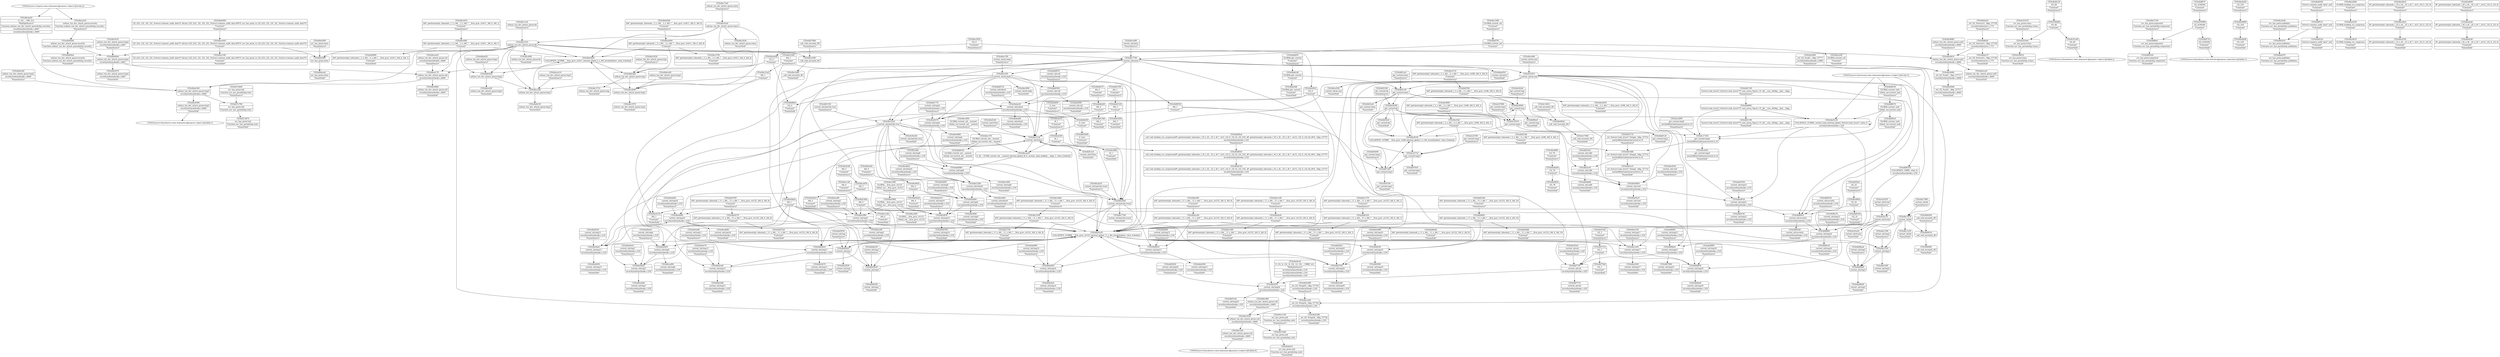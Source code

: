 digraph {
	CE0x4bd1870 [shape=record,shape=Mrecord,label="{CE0x4bd1870|selinux_tun_dev_attach_queue:tmp4|security/selinux/hooks.c,4667|*SummSink*}"]
	CE0x4bd0560 [shape=record,shape=Mrecord,label="{CE0x4bd0560|current_sid:call|security/selinux/hooks.c,218}"]
	CE0x4bc51a0 [shape=record,shape=Mrecord,label="{CE0x4bc51a0|current_sid:if.then}"]
	CE0x4bd0ae0 [shape=record,shape=Mrecord,label="{CE0x4bd0ae0|current_sid:tmp6|security/selinux/hooks.c,218|*SummSource*}"]
	CE0x4be6dd0 [shape=record,shape=Mrecord,label="{CE0x4be6dd0|current_sid:tmp9|security/selinux/hooks.c,218}"]
	CE0x4bf7080 [shape=record,shape=Mrecord,label="{CE0x4bf7080|current_sid:tmp23|security/selinux/hooks.c,218|*SummSink*}"]
	CE0x4bc3030 [shape=record,shape=Mrecord,label="{CE0x4bc3030|selinux_tun_dev_attach_queue:tmp|*SummSource*}"]
	CE0x4bf1a30 [shape=record,shape=Mrecord,label="{CE0x4bf1a30|get_current:entry}"]
	CE0x4bf6160 [shape=record,shape=Mrecord,label="{CE0x4bf6160|i32_22|*Constant*|*SummSink*}"]
	CE0x4bc8090 [shape=record,shape=Mrecord,label="{CE0x4bc8090|get_current:tmp}"]
	CE0x4bfbfa0 [shape=record,shape=Mrecord,label="{CE0x4bfbfa0|_ret_i32_%retval.0,_!dbg_!27728|security/selinux/avc.c,775}"]
	"CONST[source:0(mediator),value:2(dynamic)][purpose:{object}][SnkIdx:2]"
	CE0x4bf26f0 [shape=record,shape=Mrecord,label="{CE0x4bf26f0|current_sid:tmp19|security/selinux/hooks.c,218|*SummSink*}"]
	CE0x4be97b0 [shape=record,shape=Mrecord,label="{CE0x4be97b0|current_sid:tmp21|security/selinux/hooks.c,218|*SummSource*}"]
	CE0x4be1c00 [shape=record,shape=Mrecord,label="{CE0x4be1c00|i64*_getelementptr_inbounds_(_11_x_i64_,_11_x_i64_*___llvm_gcov_ctr125,_i64_0,_i64_9)|*Constant*|*SummSource*}"]
	CE0x627e870 [shape=record,shape=Mrecord,label="{CE0x627e870|avc_has_perm:tsid|Function::avc_has_perm&Arg::tsid::|*SummSink*}"]
	CE0x4bcb580 [shape=record,shape=Mrecord,label="{CE0x4bcb580|get_current:bb}"]
	CE0x44c1140 [shape=record,shape=Mrecord,label="{CE0x44c1140|avc_has_perm:ssid|Function::avc_has_perm&Arg::ssid::|*SummSource*}"]
	CE0x4be89a0 [shape=record,shape=Mrecord,label="{CE0x4be89a0|_call_void_mcount()_#3}"]
	CE0x44c10d0 [shape=record,shape=Mrecord,label="{CE0x44c10d0|avc_has_perm:ssid|Function::avc_has_perm&Arg::ssid::}"]
	CE0x4bc7980 [shape=record,shape=Mrecord,label="{CE0x4bc7980|current_sid:bb|*SummSource*}"]
	CE0x4bcdfb0 [shape=record,shape=Mrecord,label="{CE0x4bcdfb0|i8_1|*Constant*|*SummSink*}"]
	CE0x4bf8470 [shape=record,shape=Mrecord,label="{CE0x4bf8470|GLOBAL:current_task|Global_var:current_task}"]
	CE0x4bced50 [shape=record,shape=Mrecord,label="{CE0x4bced50|i32_(i32,_i32,_i16,_i32,_%struct.common_audit_data*)*_bitcast_(i32_(i32,_i32,_i16,_i32,_%struct.common_audit_data.495*)*_avc_has_perm_to_i32_(i32,_i32,_i16,_i32,_%struct.common_audit_data*)*)|*Constant*}"]
	CE0x4bbef20 [shape=record,shape=Mrecord,label="{CE0x4bbef20|selinux_tun_dev_attach_queue:tmp2|*SummSource*}"]
	CE0x4bdad90 [shape=record,shape=Mrecord,label="{CE0x4bdad90|current_sid:tobool|security/selinux/hooks.c,218|*SummSink*}"]
	CE0x4bcc160 [shape=record,shape=Mrecord,label="{CE0x4bcc160|i32_(i32,_i32,_i16,_i32,_%struct.common_audit_data*)*_bitcast_(i32_(i32,_i32,_i16,_i32,_%struct.common_audit_data.495*)*_avc_has_perm_to_i32_(i32,_i32,_i16,_i32,_%struct.common_audit_data*)*)|*Constant*|*SummSink*}"]
	CE0x4c00910 [shape=record,shape=Mrecord,label="{CE0x4c00910|avc_has_perm:tclass|Function::avc_has_perm&Arg::tclass::|*SummSink*}"]
	CE0x4bddb80 [shape=record,shape=Mrecord,label="{CE0x4bddb80|current_sid:call4|security/selinux/hooks.c,218|*SummSink*}"]
	CE0x4bd2410 [shape=record,shape=Mrecord,label="{CE0x4bd2410|current_sid:tmp10|security/selinux/hooks.c,218|*SummSource*}"]
	CE0x4be6d30 [shape=record,shape=Mrecord,label="{CE0x4be6d30|i64_4|*Constant*|*SummSink*}"]
	CE0x5584df0 [shape=record,shape=Mrecord,label="{CE0x5584df0|i16_49|*Constant*}"]
	CE0x4bf28e0 [shape=record,shape=Mrecord,label="{CE0x4bf28e0|current_sid:tmp20|security/selinux/hooks.c,218|*SummSource*}"]
	CE0x4bf2f30 [shape=record,shape=Mrecord,label="{CE0x4bf2f30|current_sid:tmp24|security/selinux/hooks.c,220}"]
	CE0x4bde340 [shape=record,shape=Mrecord,label="{CE0x4bde340|selinux_tun_dev_attach_queue:tmp5|security/selinux/hooks.c,4669}"]
	CE0x4bce760 [shape=record,shape=Mrecord,label="{CE0x4bce760|current_sid:do.body|*SummSource*}"]
	CE0x4bceef0 [shape=record,shape=Mrecord,label="{CE0x4bceef0|selinux_tun_dev_attach_queue:tmp2|*SummSink*}"]
	CE0x4bff750 [shape=record,shape=Mrecord,label="{CE0x4bff750|i32_4194304|*Constant*|*SummSink*}"]
	CE0x4be4860 [shape=record,shape=Mrecord,label="{CE0x4be4860|i32_218|*Constant*}"]
	CE0x4c03f10 [shape=record,shape=Mrecord,label="{CE0x4c03f10|current_sid:do.end}"]
	CE0x4bf7430 [shape=record,shape=Mrecord,label="{CE0x4bf7430|i32_1|*Constant*|*SummSource*}"]
	CE0x4bdc000 [shape=record,shape=Mrecord,label="{CE0x4bdc000|current_sid:tmp13|security/selinux/hooks.c,218|*SummSink*}"]
	CE0x4bc4580 [shape=record,shape=Mrecord,label="{CE0x4bc4580|selinux_tun_dev_attach_queue:tmp5|security/selinux/hooks.c,4669|*SummSink*}"]
	CE0x4bc75a0 [shape=record,shape=Mrecord,label="{CE0x4bc75a0|selinux_tun_dev_attach_queue:entry|*SummSource*}"]
	CE0x4be0b30 [shape=record,shape=Mrecord,label="{CE0x4be0b30|current_sid:tmp1}"]
	CE0x4be6fd0 [shape=record,shape=Mrecord,label="{CE0x4be6fd0|current_sid:tmp9|security/selinux/hooks.c,218|*SummSink*}"]
	CE0x4bd1600 [shape=record,shape=Mrecord,label="{CE0x4bd1600|i64_3|*Constant*|*SummSink*}"]
	CE0x4beeaf0 [shape=record,shape=Mrecord,label="{CE0x4beeaf0|current_sid:tmp5|security/selinux/hooks.c,218|*SummSink*}"]
	CE0x4bdb320 [shape=record,shape=Mrecord,label="{CE0x4bdb320|i64*_getelementptr_inbounds_(_11_x_i64_,_11_x_i64_*___llvm_gcov_ctr125,_i64_0,_i64_1)|*Constant*}"]
	CE0x4bf6be0 [shape=record,shape=Mrecord,label="{CE0x4bf6be0|current_sid:tmp23|security/selinux/hooks.c,218}"]
	CE0x4be6840 [shape=record,shape=Mrecord,label="{CE0x4be6840|current_sid:tmp16|security/selinux/hooks.c,218}"]
	CE0x4bc2ed0 [shape=record,shape=Mrecord,label="{CE0x4bc2ed0|avc_has_perm:auditdata|Function::avc_has_perm&Arg::auditdata::|*SummSource*}"]
	CE0x4be4b90 [shape=record,shape=Mrecord,label="{CE0x4be4b90|i32_218|*Constant*|*SummSink*}"]
	CE0x4bf23d0 [shape=record,shape=Mrecord,label="{CE0x4bf23d0|i64*_getelementptr_inbounds_(_2_x_i64_,_2_x_i64_*___llvm_gcov_ctr98,_i64_0,_i64_1)|*Constant*|*SummSink*}"]
	CE0x4bde9e0 [shape=record,shape=Mrecord,label="{CE0x4bde9e0|current_sid:tmp14|security/selinux/hooks.c,218|*SummSink*}"]
	CE0x4befed0 [shape=record,shape=Mrecord,label="{CE0x4befed0|i64*_getelementptr_inbounds_(_11_x_i64_,_11_x_i64_*___llvm_gcov_ctr125,_i64_0,_i64_9)|*Constant*}"]
	CE0x4bf31b0 [shape=record,shape=Mrecord,label="{CE0x4bf31b0|current_sid:tmp24|security/selinux/hooks.c,220|*SummSink*}"]
	CE0x4bcaa30 [shape=record,shape=Mrecord,label="{CE0x4bcaa30|0:_i8,_:_GCMR_current_sid.__warned_internal_global_i8_0,_section_.data.unlikely_,_align_1:_elem_0:default:}"]
	CE0x4bc0f90 [shape=record,shape=Mrecord,label="{CE0x4bc0f90|i64*_getelementptr_inbounds_(_2_x_i64_,_2_x_i64_*___llvm_gcov_ctr411,_i64_0,_i64_1)|*Constant*}"]
	CE0x4bcb930 [shape=record,shape=Mrecord,label="{CE0x4bcb930|i64*_getelementptr_inbounds_(_2_x_i64_,_2_x_i64_*___llvm_gcov_ctr98,_i64_0,_i64_0)|*Constant*|*SummSink*}"]
	CE0x4bd1670 [shape=record,shape=Mrecord,label="{CE0x4bd1670|current_sid:tmp4|security/selinux/hooks.c,218}"]
	CE0x4bee980 [shape=record,shape=Mrecord,label="{CE0x4bee980|current_sid:tmp5|security/selinux/hooks.c,218}"]
	CE0x4bd67c0 [shape=record,shape=Mrecord,label="{CE0x4bd67c0|current_sid:tobool|security/selinux/hooks.c,218|*SummSource*}"]
	CE0x4be6570 [shape=record,shape=Mrecord,label="{CE0x4be6570|i64*_getelementptr_inbounds_(_11_x_i64_,_11_x_i64_*___llvm_gcov_ctr125,_i64_0,_i64_8)|*Constant*}"]
	CE0x4bbf8a0 [shape=record,shape=Mrecord,label="{CE0x4bbf8a0|i32_0|*Constant*|*SummSink*}"]
	CE0x4bce460 [shape=record,shape=Mrecord,label="{CE0x4bce460|current_sid:do.end|*SummSource*}"]
	CE0x4c47610 [shape=record,shape=Mrecord,label="{CE0x4c47610|get_current:tmp1}"]
	CE0x4bdf030 [shape=record,shape=Mrecord,label="{CE0x4bdf030|_call_void_lockdep_rcu_suspicious(i8*_getelementptr_inbounds_(_25_x_i8_,_25_x_i8_*_.str3,_i32_0,_i32_0),_i32_218,_i8*_getelementptr_inbounds_(_45_x_i8_,_45_x_i8_*_.str12,_i32_0,_i32_0))_#10,_!dbg_!27727|security/selinux/hooks.c,218}"]
	CE0x4bc8f30 [shape=record,shape=Mrecord,label="{CE0x4bc8f30|current_sid:tmp10|security/selinux/hooks.c,218}"]
	CE0x4bc6a40 [shape=record,shape=Mrecord,label="{CE0x4bc6a40|current_sid:tmp11|security/selinux/hooks.c,218|*SummSource*}"]
	CE0x4bc6cd0 [shape=record,shape=Mrecord,label="{CE0x4bc6cd0|current_sid:tmp12|security/selinux/hooks.c,218}"]
	CE0x4bc2bd0 [shape=record,shape=Mrecord,label="{CE0x4bc2bd0|selinux_tun_dev_attach_queue:tmp1}"]
	CE0x4bc25a0 [shape=record,shape=Mrecord,label="{CE0x4bc25a0|i64_1|*Constant*}"]
	CE0x4bf82e0 [shape=record,shape=Mrecord,label="{CE0x4bf82e0|get_current:tmp|*SummSink*}"]
	CE0x4bcd330 [shape=record,shape=Mrecord,label="{CE0x4bcd330|GLOBAL:lockdep_rcu_suspicious|*Constant*}"]
	CE0x4be65e0 [shape=record,shape=Mrecord,label="{CE0x4be65e0|current_sid:tmp15|security/selinux/hooks.c,218|*SummSource*}"]
	CE0x4bc8ae0 [shape=record,shape=Mrecord,label="{CE0x4bc8ae0|current_sid:tmp15|security/selinux/hooks.c,218}"]
	CE0x627e790 [shape=record,shape=Mrecord,label="{CE0x627e790|avc_has_perm:tsid|Function::avc_has_perm&Arg::tsid::}"]
	CE0x4bde660 [shape=record,shape=Mrecord,label="{CE0x4bde660|current_sid:tmp14|security/selinux/hooks.c,218}"]
	CE0x4bf3c90 [shape=record,shape=Mrecord,label="{CE0x4bf3c90|get_current:tmp3|*SummSink*}"]
	CE0x4bd0c20 [shape=record,shape=Mrecord,label="{CE0x4bd0c20|i16_49|*Constant*|*SummSource*}"]
	CE0x4bf0f60 [shape=record,shape=Mrecord,label="{CE0x4bf0f60|%struct.task_struct*_(%struct.task_struct**)*_asm_movq_%gs:$_1:P_,$0_,_r,im,_dirflag_,_fpsr_,_flags_}"]
	CE0x4be7100 [shape=record,shape=Mrecord,label="{CE0x4be7100|avc_has_perm:requested|Function::avc_has_perm&Arg::requested::|*SummSource*}"]
	CE0x4bc2260 [shape=record,shape=Mrecord,label="{CE0x4bc2260|i64_1|*Constant*|*SummSource*}"]
	CE0x4bf5e30 [shape=record,shape=Mrecord,label="{CE0x4bf5e30|current_sid:tmp21|security/selinux/hooks.c,218|*SummSink*}"]
	CE0x4bc2700 [shape=record,shape=Mrecord,label="{CE0x4bc2700|i64*_getelementptr_inbounds_(_2_x_i64_,_2_x_i64_*___llvm_gcov_ctr411,_i64_0,_i64_0)|*Constant*|*SummSink*}"]
	CE0x4bfae70 [shape=record,shape=Mrecord,label="{CE0x4bfae70|_ret_i32_%retval.0,_!dbg_!27728|security/selinux/avc.c,775|*SummSink*}"]
	CE0x4bdb560 [shape=record,shape=Mrecord,label="{CE0x4bdb560|current_sid:tmp1|*SummSink*}"]
	CE0x4be98e0 [shape=record,shape=Mrecord,label="{CE0x4be98e0|i32_22|*Constant*}"]
	CE0x6b439f0 [shape=record,shape=Mrecord,label="{CE0x6b439f0|avc_has_perm:entry}"]
	CE0x4bd00b0 [shape=record,shape=Mrecord,label="{CE0x4bd00b0|selinux_tun_dev_attach_queue:tmp4|security/selinux/hooks.c,4667}"]
	CE0x4bd41f0 [shape=record,shape=Mrecord,label="{CE0x4bd41f0|selinux_tun_dev_attach_queue:tmp3|*SummSink*}"]
	CE0x4be78b0 [shape=record,shape=Mrecord,label="{CE0x4be78b0|_call_void_mcount()_#3|*SummSource*}"]
	CE0x4bcabf0 [shape=record,shape=Mrecord,label="{CE0x4bcabf0|current_sid:tmp8|security/selinux/hooks.c,218|*SummSource*}"]
	CE0x4bbf9f0 [shape=record,shape=Mrecord,label="{CE0x4bbf9f0|i64*_getelementptr_inbounds_(_2_x_i64_,_2_x_i64_*___llvm_gcov_ctr411,_i64_0,_i64_1)|*Constant*|*SummSink*}"]
	CE0x4be2b10 [shape=record,shape=Mrecord,label="{CE0x4be2b10|current_sid:land.lhs.true2|*SummSource*}"]
	CE0x4bfaee0 [shape=record,shape=Mrecord,label="{CE0x4bfaee0|_ret_i32_%retval.0,_!dbg_!27728|security/selinux/avc.c,775|*SummSource*}"]
	CE0x4bce500 [shape=record,shape=Mrecord,label="{CE0x4bce500|current_sid:do.end|*SummSink*}"]
	CE0x4bf6350 [shape=record,shape=Mrecord,label="{CE0x4bf6350|COLLAPSED:_CMRE:_elem_0::|security/selinux/hooks.c,218}"]
	CE0x4bde0d0 [shape=record,shape=Mrecord,label="{CE0x4bde0d0|GLOBAL:get_current|*Constant*|*SummSink*}"]
	CE0x4bf0d50 [shape=record,shape=Mrecord,label="{CE0x4bf0d50|_call_void_mcount()_#3|*SummSource*}"]
	CE0x4bcde30 [shape=record,shape=Mrecord,label="{CE0x4bcde30|i8_1|*Constant*|*SummSource*}"]
	CE0x4be1370 [shape=record,shape=Mrecord,label="{CE0x4be1370|i64*_getelementptr_inbounds_(_11_x_i64_,_11_x_i64_*___llvm_gcov_ctr125,_i64_0,_i64_1)|*Constant*|*SummSource*}"]
	CE0x4bc7a50 [shape=record,shape=Mrecord,label="{CE0x4bc7a50|current_sid:bb|*SummSink*}"]
	CE0x4bf2680 [shape=record,shape=Mrecord,label="{CE0x4bf2680|i64*_getelementptr_inbounds_(_11_x_i64_,_11_x_i64_*___llvm_gcov_ctr125,_i64_0,_i64_10)|*Constant*|*SummSink*}"]
	CE0x4be9ec0 [shape=record,shape=Mrecord,label="{CE0x4be9ec0|current_sid:tmp7|security/selinux/hooks.c,218|*SummSource*}"]
	CE0x4be8f20 [shape=record,shape=Mrecord,label="{CE0x4be8f20|i32_78|*Constant*|*SummSink*}"]
	CE0x4bf1be0 [shape=record,shape=Mrecord,label="{CE0x4bf1be0|get_current:entry|*SummSink*}"]
	CE0x4bee830 [shape=record,shape=Mrecord,label="{CE0x4bee830|current_sid:tmp6|security/selinux/hooks.c,218}"]
	CE0x4bcfe50 [shape=record,shape=Mrecord,label="{CE0x4bcfe50|selinux_tun_dev_attach_queue:tmp4|security/selinux/hooks.c,4667|*SummSource*}"]
	CE0x4bc9f20 [shape=record,shape=Mrecord,label="{CE0x4bc9f20|current_sid:tobool1|security/selinux/hooks.c,218|*SummSink*}"]
	CE0x4bf1c70 [shape=record,shape=Mrecord,label="{CE0x4bf1c70|_ret_%struct.task_struct*_%tmp4,_!dbg_!27714|./arch/x86/include/asm/current.h,14|*SummSource*}"]
	CE0x4be90b0 [shape=record,shape=Mrecord,label="{CE0x4be90b0|current_sid:cred|security/selinux/hooks.c,218}"]
	CE0x4be0ba0 [shape=record,shape=Mrecord,label="{CE0x4be0ba0|i64_1|*Constant*}"]
	CE0x4bcd6c0 [shape=record,shape=Mrecord,label="{CE0x4bcd6c0|i8*_getelementptr_inbounds_(_25_x_i8_,_25_x_i8_*_.str3,_i32_0,_i32_0)|*Constant*|*SummSource*}"]
	CE0x4c47680 [shape=record,shape=Mrecord,label="{CE0x4c47680|get_current:tmp1|*SummSource*}"]
	CE0x4bd1590 [shape=record,shape=Mrecord,label="{CE0x4bd1590|i64_3|*Constant*|*SummSource*}"]
	CE0x4bd1df0 [shape=record,shape=Mrecord,label="{CE0x4bd1df0|_ret_i32_%tmp24,_!dbg_!27742|security/selinux/hooks.c,220|*SummSink*}"]
	CE0x4bdef10 [shape=record,shape=Mrecord,label="{CE0x4bdef10|avc_has_perm:ssid|Function::avc_has_perm&Arg::ssid::|*SummSink*}"]
	CE0x4bc8760 [shape=record,shape=Mrecord,label="{CE0x4bc8760|i64*_getelementptr_inbounds_(_11_x_i64_,_11_x_i64_*___llvm_gcov_ctr125,_i64_0,_i64_8)|*Constant*|*SummSource*}"]
	CE0x4c00980 [shape=record,shape=Mrecord,label="{CE0x4c00980|i32_4194304|*Constant*}"]
	CE0x4bce0e0 [shape=record,shape=Mrecord,label="{CE0x4bce0e0|i8*_getelementptr_inbounds_(_25_x_i8_,_25_x_i8_*_.str3,_i32_0,_i32_0)|*Constant*}"]
	CE0x4bc2b20 [shape=record,shape=Mrecord,label="{CE0x4bc2b20|selinux_tun_dev_attach_queue:entry|*SummSink*}"]
	CE0x4bcc800 [shape=record,shape=Mrecord,label="{CE0x4bcc800|GLOBAL:current_sid.__warned|Global_var:current_sid.__warned|*SummSource*}"]
	CE0x4bf6a70 [shape=record,shape=Mrecord,label="{CE0x4bf6a70|current_sid:tmp22|security/selinux/hooks.c,218|*SummSource*}"]
	CE0x4bc1ef0 [shape=record,shape=Mrecord,label="{CE0x4bc1ef0|selinux_tun_dev_attach_queue:call|security/selinux/hooks.c,4669|*SummSink*}"]
	CE0x4bdeea0 [shape=record,shape=Mrecord,label="{CE0x4bdeea0|avc_has_perm:entry|*SummSink*}"]
	CE0x4bf7710 [shape=record,shape=Mrecord,label="{CE0x4bf7710|current_sid:sid|security/selinux/hooks.c,220|*SummSink*}"]
	CE0x4bbca00 [shape=record,shape=Mrecord,label="{CE0x4bbca00|selinux_tun_dev_attach_queue:tmp1|*SummSource*}"]
	CE0x4bc83a0 [shape=record,shape=Mrecord,label="{CE0x4bc83a0|current_sid:sid|security/selinux/hooks.c,220|*SummSource*}"]
	CE0x4bde3b0 [shape=record,shape=Mrecord,label="{CE0x4bde3b0|selinux_tun_dev_attach_queue:tmp5|security/selinux/hooks.c,4669|*SummSource*}"]
	CE0x4be6a60 [shape=record,shape=Mrecord,label="{CE0x4be6a60|current_sid:tmp16|security/selinux/hooks.c,218|*SummSource*}"]
	CE0x4bca050 [shape=record,shape=Mrecord,label="{CE0x4bca050|i64_5|*Constant*}"]
	CE0x4c01b70 [shape=record,shape=Mrecord,label="{CE0x4c01b70|avc_has_perm:tclass|Function::avc_has_perm&Arg::tclass::|*SummSource*}"]
	CE0x4bd6a00 [shape=record,shape=Mrecord,label="{CE0x4bd6a00|i64_2|*Constant*}"]
	CE0x4bc48f0 [shape=record,shape=Mrecord,label="{CE0x4bc48f0|selinux_tun_dev_attach_queue:bb|*SummSink*}"]
	CE0x4bfd1b0 [shape=record,shape=Mrecord,label="{CE0x4bfd1b0|avc_has_perm:requested|Function::avc_has_perm&Arg::requested::|*SummSink*}"]
	CE0x4be1520 [shape=record,shape=Mrecord,label="{CE0x4be1520|current_sid:tmp2}"]
	CE0x4bf19c0 [shape=record,shape=Mrecord,label="{CE0x4bf19c0|current_sid:call4|security/selinux/hooks.c,218|*SummSource*}"]
	CE0x4bf6530 [shape=record,shape=Mrecord,label="{CE0x4bf6530|current_sid:security|security/selinux/hooks.c,218|*SummSource*}"]
	CE0x4bc52a0 [shape=record,shape=Mrecord,label="{CE0x4bc52a0|current_sid:land.lhs.true}"]
	CE0x4bdbf90 [shape=record,shape=Mrecord,label="{CE0x4bdbf90|current_sid:tmp13|security/selinux/hooks.c,218|*SummSource*}"]
	CE0x4bf0df0 [shape=record,shape=Mrecord,label="{CE0x4bf0df0|_call_void_mcount()_#3|*SummSink*}"]
	CE0x4be9630 [shape=record,shape=Mrecord,label="{CE0x4be9630|current_sid:tmp21|security/selinux/hooks.c,218}"]
	"CONST[source:0(mediator),value:2(dynamic)][purpose:{subject}][SnkIdx:0]"
	CE0x4bf5fa0 [shape=record,shape=Mrecord,label="{CE0x4bf5fa0|i32_22|*Constant*|*SummSource*}"]
	CE0x4bc57f0 [shape=record,shape=Mrecord,label="{CE0x4bc57f0|i64*_getelementptr_inbounds_(_11_x_i64_,_11_x_i64_*___llvm_gcov_ctr125,_i64_0,_i64_0)|*Constant*|*SummSink*}"]
	CE0x4bf1100 [shape=record,shape=Mrecord,label="{CE0x4bf1100|%struct.task_struct*_(%struct.task_struct**)*_asm_movq_%gs:$_1:P_,$0_,_r,im,_dirflag_,_fpsr_,_flags_|*SummSource*}"]
	CE0x4bdac60 [shape=record,shape=Mrecord,label="{CE0x4bdac60|current_sid:tobool|security/selinux/hooks.c,218}"]
	CE0x4bff670 [shape=record,shape=Mrecord,label="{CE0x4bff670|i32_4194304|*Constant*|*SummSource*}"]
	CE0x4be9120 [shape=record,shape=Mrecord,label="{CE0x4be9120|COLLAPSED:_GCMRE_current_task_external_global_%struct.task_struct*:_elem_0::|security/selinux/hooks.c,218}"]
	CE0x4bc2310 [shape=record,shape=Mrecord,label="{CE0x4bc2310|selinux_tun_dev_attach_queue:bb}"]
	CE0x4bf1ec0 [shape=record,shape=Mrecord,label="{CE0x4bf1ec0|_ret_%struct.task_struct*_%tmp4,_!dbg_!27714|./arch/x86/include/asm/current.h,14|*SummSink*}"]
	CE0x4bcc570 [shape=record,shape=Mrecord,label="{CE0x4bcc570|GLOBAL:current_sid.__warned|Global_var:current_sid.__warned}"]
	CE0x4bdfad0 [shape=record,shape=Mrecord,label="{CE0x4bdfad0|current_sid:tmp18|security/selinux/hooks.c,218|*SummSink*}"]
	CE0x4bc9da0 [shape=record,shape=Mrecord,label="{CE0x4bc9da0|current_sid:tobool1|security/selinux/hooks.c,218|*SummSource*}"]
	CE0x4bccb00 [shape=record,shape=Mrecord,label="{CE0x4bccb00|GLOBAL:__llvm_gcov_ctr125|Global_var:__llvm_gcov_ctr125|*SummSink*}"]
	CE0x4c16fc0 [shape=record,shape=Mrecord,label="{CE0x4c16fc0|_call_void_mcount()_#3|*SummSource*}"]
	CE0x4bd1770 [shape=record,shape=Mrecord,label="{CE0x4bd1770|current_sid:tmp4|security/selinux/hooks.c,218|*SummSource*}"]
	CE0x4bc44d0 [shape=record,shape=Mrecord,label="{CE0x4bc44d0|COLLAPSED:_GCMRE___llvm_gcov_ctr411_internal_global_2_x_i64_zeroinitializer:_elem_0:default:}"]
	CE0x4bce390 [shape=record,shape=Mrecord,label="{CE0x4bce390|_call_void_mcount()_#3}"]
	CE0x4bdcb80 [shape=record,shape=Mrecord,label="{CE0x4bdcb80|current_sid:tmp12|security/selinux/hooks.c,218|*SummSink*}"]
	CE0x4bd26c0 [shape=record,shape=Mrecord,label="{CE0x4bd26c0|current_sid:tmp11|security/selinux/hooks.c,218}"]
	CE0x4bc02e0 [shape=record,shape=Mrecord,label="{CE0x4bc02e0|selinux_tun_dev_attach_queue:entry}"]
	CE0x4be9d20 [shape=record,shape=Mrecord,label="{CE0x4be9d20|current_sid:tmp7|security/selinux/hooks.c,218}"]
	CE0x4bd13d0 [shape=record,shape=Mrecord,label="{CE0x4bd13d0|i64_2|*Constant*|*SummSink*}"]
	CE0x4bc8680 [shape=record,shape=Mrecord,label="{CE0x4bc8680|selinux_tun_dev_attach_queue:call1|security/selinux/hooks.c,4669|*SummSource*}"]
	CE0x4be16f0 [shape=record,shape=Mrecord,label="{CE0x4be16f0|current_sid:tmp2|*SummSink*}"]
	CE0x4be34d0 [shape=record,shape=Mrecord,label="{CE0x4be34d0|current_sid:tmp8|security/selinux/hooks.c,218|*SummSink*}"]
	CE0x4bc5540 [shape=record,shape=Mrecord,label="{CE0x4bc5540|i64*_getelementptr_inbounds_(_11_x_i64_,_11_x_i64_*___llvm_gcov_ctr125,_i64_0,_i64_0)|*Constant*}"]
	CE0x4be8c20 [shape=record,shape=Mrecord,label="{CE0x4be8c20|0:_i32,_4:_i32,_8:_i32,_12:_i32,_:_CMRE_4,8_|*MultipleSource*|security/selinux/hooks.c,218|security/selinux/hooks.c,218|security/selinux/hooks.c,220}"]
	CE0x4bcccb0 [shape=record,shape=Mrecord,label="{CE0x4bcccb0|i64_0|*Constant*|*SummSink*}"]
	CE0x4bcd9b0 [shape=record,shape=Mrecord,label="{CE0x4bcd9b0|selinux_tun_dev_attach_queue:sid|security/selinux/hooks.c,4669|*SummSink*}"]
	CE0x4be6c60 [shape=record,shape=Mrecord,label="{CE0x4be6c60|i64_4|*Constant*|*SummSource*}"]
	CE0x4bef0c0 [shape=record,shape=Mrecord,label="{CE0x4bef0c0|i32_0|*Constant*}"]
	CE0x4be0960 [shape=record,shape=Mrecord,label="{CE0x4be0960|GLOBAL:__llvm_gcov_ctr125|Global_var:__llvm_gcov_ctr125}"]
	CE0x4bc1b80 [shape=record,shape=Mrecord,label="{CE0x4bc1b80|GLOBAL:current_sid|*Constant*|*SummSource*}"]
	CE0x4bcb080 [shape=record,shape=Mrecord,label="{CE0x4bcb080|_ret_i32_%call1,_!dbg_!27717|security/selinux/hooks.c,4669}"]
	CE0x4bea170 [shape=record,shape=Mrecord,label="{CE0x4bea170|selinux_tun_dev_attach_queue:sid|security/selinux/hooks.c,4669}"]
	CE0x4bcd7b0 [shape=record,shape=Mrecord,label="{CE0x4bcd7b0|i8*_getelementptr_inbounds_(_25_x_i8_,_25_x_i8_*_.str3,_i32_0,_i32_0)|*Constant*|*SummSink*}"]
	CE0x4bd0870 [shape=record,shape=Mrecord,label="{CE0x4bd0870|current_sid:call|security/selinux/hooks.c,218|*SummSource*}"]
	CE0x4c02d70 [shape=record,shape=Mrecord,label="{CE0x4c02d70|current_sid:if.end|*SummSource*}"]
	CE0x4bea0d0 [shape=record,shape=Mrecord,label="{CE0x4bea0d0|i32_0|*Constant*}"]
	CE0x4bd88a0 [shape=record,shape=Mrecord,label="{CE0x4bd88a0|current_sid:tmp3}"]
	CE0x4bc2450 [shape=record,shape=Mrecord,label="{CE0x4bc2450|selinux_tun_dev_attach_queue:call|security/selinux/hooks.c,4669}"]
	"CONST[source:0(mediator),value:2(dynamic)][purpose:{object}][SnkIdx:1]"
	CE0x4bf2a80 [shape=record,shape=Mrecord,label="{CE0x4bf2a80|current_sid:tmp20|security/selinux/hooks.c,218|*SummSink*}"]
	CE0x4bf1ac0 [shape=record,shape=Mrecord,label="{CE0x4bf1ac0|get_current:entry|*SummSource*}"]
	CE0x4be33d0 [shape=record,shape=Mrecord,label="{CE0x4be33d0|current_sid:tobool1|security/selinux/hooks.c,218}"]
	CE0x4bea040 [shape=record,shape=Mrecord,label="{CE0x4bea040|current_sid:tmp7|security/selinux/hooks.c,218|*SummSink*}"]
	CE0x4bf75b0 [shape=record,shape=Mrecord,label="{CE0x4bf75b0|i32_1|*Constant*|*SummSink*}"]
	CE0x4bf3b90 [shape=record,shape=Mrecord,label="{CE0x4bf3b90|get_current:tmp3|*SummSource*}"]
	CE0x4bc8100 [shape=record,shape=Mrecord,label="{CE0x4bc8100|COLLAPSED:_GCMRE___llvm_gcov_ctr98_internal_global_2_x_i64_zeroinitializer:_elem_0:default:}"]
	CE0x4bd2590 [shape=record,shape=Mrecord,label="{CE0x4bd2590|current_sid:tmp10|security/selinux/hooks.c,218|*SummSink*}"]
	CE0x4c02c10 [shape=record,shape=Mrecord,label="{CE0x4c02c10|current_sid:if.end}"]
	CE0x4bccc40 [shape=record,shape=Mrecord,label="{CE0x4bccc40|i64_0|*Constant*|*SummSource*}"]
	CE0x4bcb710 [shape=record,shape=Mrecord,label="{CE0x4bcb710|i64*_getelementptr_inbounds_(_2_x_i64_,_2_x_i64_*___llvm_gcov_ctr98,_i64_0,_i64_0)|*Constant*|*SummSource*}"]
	CE0x4bfd220 [shape=record,shape=Mrecord,label="{CE0x4bfd220|%struct.common_audit_data*_null|*Constant*|*SummSink*}"]
	CE0x4bd0f80 [shape=record,shape=Mrecord,label="{CE0x4bd0f80|current_sid:tmp8|security/selinux/hooks.c,218}"]
	CE0x4bbf7f0 [shape=record,shape=Mrecord,label="{CE0x4bbf7f0|GLOBAL:current_sid|*Constant*}"]
	CE0x4bc8fa0 [shape=record,shape=Mrecord,label="{CE0x4bc8fa0|i64_4|*Constant*}"]
	CE0x4be6f00 [shape=record,shape=Mrecord,label="{CE0x4be6f00|current_sid:tmp9|security/selinux/hooks.c,218|*SummSource*}"]
	CE0x4bca210 [shape=record,shape=Mrecord,label="{CE0x4bca210|selinux_tun_dev_attach_queue:tmp3|*SummSource*}"]
	CE0x4bd6a70 [shape=record,shape=Mrecord,label="{CE0x4bd6a70|i64_2|*Constant*|*SummSource*}"]
	CE0x4bbcab0 [shape=record,shape=Mrecord,label="{CE0x4bbcab0|selinux_tun_dev_attach_queue:tmp}"]
	CE0x4bdcf40 [shape=record,shape=Mrecord,label="{CE0x4bdcf40|i64*_getelementptr_inbounds_(_11_x_i64_,_11_x_i64_*___llvm_gcov_ctr125,_i64_0,_i64_6)|*Constant*|*SummSource*}"]
	CE0x4bff6e0 [shape=record,shape=Mrecord,label="{CE0x4bff6e0|avc_has_perm:requested|Function::avc_has_perm&Arg::requested::}"]
	CE0x4bc8dc0 [shape=record,shape=Mrecord,label="{CE0x4bc8dc0|i64_5|*Constant*|*SummSink*}"]
	CE0x4c02cb0 [shape=record,shape=Mrecord,label="{CE0x4c02cb0|current_sid:land.lhs.true|*SummSink*}"]
	CE0x4bcda20 [shape=record,shape=Mrecord,label="{CE0x4bcda20|0:_i32,_:_CRE_0,4_|*MultipleSource*|Function::selinux_tun_dev_attach_queue&Arg::security::|security/selinux/hooks.c,4667|security/selinux/hooks.c,4669}"]
	CE0x4bf8550 [shape=record,shape=Mrecord,label="{CE0x4bf8550|GLOBAL:current_task|Global_var:current_task|*SummSource*}"]
	CE0x4bf1d90 [shape=record,shape=Mrecord,label="{CE0x4bf1d90|_ret_%struct.task_struct*_%tmp4,_!dbg_!27714|./arch/x86/include/asm/current.h,14}"]
	CE0x4bde860 [shape=record,shape=Mrecord,label="{CE0x4bde860|current_sid:tmp14|security/selinux/hooks.c,218|*SummSource*}"]
	CE0x4bd8aa0 [shape=record,shape=Mrecord,label="{CE0x4bd8aa0|current_sid:tmp3|*SummSource*}"]
	CE0x4befb90 [shape=record,shape=Mrecord,label="{CE0x4befb90|i8*_getelementptr_inbounds_(_45_x_i8_,_45_x_i8_*_.str12,_i32_0,_i32_0)|*Constant*|*SummSource*}"]
	CE0x4bfd290 [shape=record,shape=Mrecord,label="{CE0x4bfd290|%struct.common_audit_data*_null|*Constant*|*SummSource*}"]
	CE0x4bc82a0 [shape=record,shape=Mrecord,label="{CE0x4bc82a0|get_current:tmp|*SummSource*}"]
	CE0x4bf1330 [shape=record,shape=Mrecord,label="{CE0x4bf1330|current_sid:land.lhs.true|*SummSource*}"]
	CE0x4bc1ce0 [shape=record,shape=Mrecord,label="{CE0x4bc1ce0|selinux_tun_dev_attach_queue:bb|*SummSource*}"]
	CE0x4be2200 [shape=record,shape=Mrecord,label="{CE0x4be2200|current_sid:tmp17|security/selinux/hooks.c,218|*SummSink*}"]
	CE0x4bf7930 [shape=record,shape=Mrecord,label="{CE0x4bf7930|get_current:tmp2|*SummSink*}"]
	CE0x4bcee40 [shape=record,shape=Mrecord,label="{CE0x4bcee40|GLOBAL:current_sid|*Constant*|*SummSink*}"]
	CE0x4bcced0 [shape=record,shape=Mrecord,label="{CE0x4bcced0|selinux_tun_dev_attach_queue:tmp3}"]
	CE0x4bf77f0 [shape=record,shape=Mrecord,label="{CE0x4bf77f0|current_sid:sid|security/selinux/hooks.c,220}"]
	CE0x4bbd3b0 [shape=record,shape=Mrecord,label="{CE0x4bbd3b0|i64*_getelementptr_inbounds_(_2_x_i64_,_2_x_i64_*___llvm_gcov_ctr411,_i64_0,_i64_0)|*Constant*|*SummSource*}"]
	CE0x4bc6b70 [shape=record,shape=Mrecord,label="{CE0x4bc6b70|current_sid:tmp11|security/selinux/hooks.c,218|*SummSink*}"]
	CE0x4be8eb0 [shape=record,shape=Mrecord,label="{CE0x4be8eb0|i32_78|*Constant*}"]
	CE0x4befc00 [shape=record,shape=Mrecord,label="{CE0x4befc00|i8*_getelementptr_inbounds_(_45_x_i8_,_45_x_i8_*_.str12,_i32_0,_i32_0)|*Constant*|*SummSink*}"]
	CE0x4bddcb0 [shape=record,shape=Mrecord,label="{CE0x4bddcb0|GLOBAL:get_current|*Constant*}"]
	CE0x4be3a00 [shape=record,shape=Mrecord,label="{CE0x4be3a00|_call_void_mcount()_#3|*SummSink*}"]
	CE0x4bcfcb0 [shape=record,shape=Mrecord,label="{CE0x4bcfcb0|i64*_getelementptr_inbounds_(_2_x_i64_,_2_x_i64_*___llvm_gcov_ctr98,_i64_0,_i64_1)|*Constant*}"]
	CE0x4bfc010 [shape=record,shape=Mrecord,label="{CE0x4bfc010|avc_has_perm:auditdata|Function::avc_has_perm&Arg::auditdata::}"]
	CE0x4bd8b40 [shape=record,shape=Mrecord,label="{CE0x4bd8b40|current_sid:tmp3|*SummSink*}"]
	CE0x4bbc960 [shape=record,shape=Mrecord,label="{CE0x4bbc960|selinux_tun_dev_attach_queue:call|security/selinux/hooks.c,4669|*SummSource*}"]
	CE0x4bcd580 [shape=record,shape=Mrecord,label="{CE0x4bcd580|GLOBAL:lockdep_rcu_suspicious|*Constant*|*SummSource*}"]
	CE0x4bf64c0 [shape=record,shape=Mrecord,label="{CE0x4bf64c0|current_sid:security|security/selinux/hooks.c,218}"]
	CE0x4bf68f0 [shape=record,shape=Mrecord,label="{CE0x4bf68f0|current_sid:tmp22|security/selinux/hooks.c,218}"]
	CE0x4bc7700 [shape=record,shape=Mrecord,label="{CE0x4bc7700|current_sid:entry}"]
	CE0x4be5830 [shape=record,shape=Mrecord,label="{CE0x4be5830|current_sid:tmp|*SummSink*}"]
	CE0x4bcce00 [shape=record,shape=Mrecord,label="{CE0x4bcce00|_ret_i32_%tmp24,_!dbg_!27742|security/selinux/hooks.c,220}"]
	CE0x4be0680 [shape=record,shape=Mrecord,label="{CE0x4be0680|current_sid:tmp4|security/selinux/hooks.c,218|*SummSink*}"]
	CE0x4be1d90 [shape=record,shape=Mrecord,label="{CE0x4be1d90|i64*_getelementptr_inbounds_(_11_x_i64_,_11_x_i64_*___llvm_gcov_ctr125,_i64_0,_i64_9)|*Constant*|*SummSink*}"]
	CE0x4bbe9a0 [shape=record,shape=Mrecord,label="{CE0x4bbe9a0|selinux_tun_dev_attach_queue:tmp2}"]
	CE0x4bcdb80 [shape=record,shape=Mrecord,label="{CE0x4bcdb80|current_sid:tmp16|security/selinux/hooks.c,218|*SummSink*}"]
	CE0x4bcd610 [shape=record,shape=Mrecord,label="{CE0x4bcd610|GLOBAL:lockdep_rcu_suspicious|*Constant*|*SummSink*}"]
	CE0x4c22710 [shape=record,shape=Mrecord,label="{CE0x4c22710|get_current:tmp2}"]
	CE0x4be41b0 [shape=record,shape=Mrecord,label="{CE0x4be41b0|current_sid:if.then|*SummSource*}"]
	CE0x627e800 [shape=record,shape=Mrecord,label="{CE0x627e800|avc_has_perm:tsid|Function::avc_has_perm&Arg::tsid::|*SummSource*}"]
	CE0x4c01be0 [shape=record,shape=Mrecord,label="{CE0x4c01be0|avc_has_perm:tclass|Function::avc_has_perm&Arg::tclass::}"]
	CE0x4bdf850 [shape=record,shape=Mrecord,label="{CE0x4bdf850|current_sid:tmp18|security/selinux/hooks.c,218}"]
	"CONST[source:2(external),value:2(dynamic)][purpose:{subject}][SrcIdx:3]"
	CE0x4bd0120 [shape=record,shape=Mrecord,label="{CE0x4bd0120|get_current:tmp1|*SummSink*}"]
	"CONST[source:0(mediator),value:0(static)][purpose:{operation}][SnkIdx:3]"
	CE0x4bf85e0 [shape=record,shape=Mrecord,label="{CE0x4bf85e0|GLOBAL:current_task|Global_var:current_task|*SummSink*}"]
	CE0x4bf7210 [shape=record,shape=Mrecord,label="{CE0x4bf7210|i32_1|*Constant*}"]
	CE0x4bdccb0 [shape=record,shape=Mrecord,label="{CE0x4bdccb0|i64*_getelementptr_inbounds_(_11_x_i64_,_11_x_i64_*___llvm_gcov_ctr125,_i64_0,_i64_6)|*Constant*}"]
	CE0x4bc3710 [shape=record,shape=Mrecord,label="{CE0x4bc3710|selinux_tun_dev_attach_queue:tmp|*SummSink*}"]
	CE0x4c01a00 [shape=record,shape=Mrecord,label="{CE0x4c01a00|i16_49|*Constant*|*SummSink*}"]
	CE0x4bf12c0 [shape=record,shape=Mrecord,label="{CE0x4bf12c0|current_sid:if.then|*SummSink*}"]
	CE0x4bd1520 [shape=record,shape=Mrecord,label="{CE0x4bd1520|i64_3|*Constant*}"]
	CE0x4bd1d80 [shape=record,shape=Mrecord,label="{CE0x4bd1d80|_ret_i32_%tmp24,_!dbg_!27742|security/selinux/hooks.c,220|*SummSource*}"]
	CE0x4bca660 [shape=record,shape=Mrecord,label="{CE0x4bca660|current_sid:tmp6|security/selinux/hooks.c,218|*SummSink*}"]
	CE0x4bfad70 [shape=record,shape=Mrecord,label="{CE0x4bfad70|avc_has_perm:auditdata|Function::avc_has_perm&Arg::auditdata::|*SummSink*}"]
	CE0x4bdf0a0 [shape=record,shape=Mrecord,label="{CE0x4bdf0a0|_call_void_lockdep_rcu_suspicious(i8*_getelementptr_inbounds_(_25_x_i8_,_25_x_i8_*_.str3,_i32_0,_i32_0),_i32_218,_i8*_getelementptr_inbounds_(_45_x_i8_,_45_x_i8_*_.str12,_i32_0,_i32_0))_#10,_!dbg_!27727|security/selinux/hooks.c,218|*SummSource*}"]
	CE0x4bff7c0 [shape=record,shape=Mrecord,label="{CE0x4bff7c0|%struct.common_audit_data*_null|*Constant*}"]
	CE0x4bcc9d0 [shape=record,shape=Mrecord,label="{CE0x4bcc9d0|GLOBAL:__llvm_gcov_ctr125|Global_var:__llvm_gcov_ctr125|*SummSource*}"]
	CE0x4bcb0f0 [shape=record,shape=Mrecord,label="{CE0x4bcb0f0|_ret_i32_%call1,_!dbg_!27717|security/selinux/hooks.c,4669|*SummSource*}"]
	CE0x4bd58c0 [shape=record,shape=Mrecord,label="{CE0x4bd58c0|current_sid:tmp}"]
	CE0x4beea80 [shape=record,shape=Mrecord,label="{CE0x4beea80|current_sid:tmp5|security/selinux/hooks.c,218|*SummSource*}"]
	CE0x4bf25d0 [shape=record,shape=Mrecord,label="{CE0x4bf25d0|i64*_getelementptr_inbounds_(_11_x_i64_,_11_x_i64_*___llvm_gcov_ctr125,_i64_0,_i64_10)|*Constant*|*SummSource*}"]
	CE0x4be8f90 [shape=record,shape=Mrecord,label="{CE0x4be8f90|i32_78|*Constant*|*SummSource*}"]
	CE0x4bdbf20 [shape=record,shape=Mrecord,label="{CE0x4bdbf20|current_sid:tmp13|security/selinux/hooks.c,218}"]
	CE0x4bcece0 [shape=record,shape=Mrecord,label="{CE0x4bcece0|selinux_tun_dev_attach_queue:call1|security/selinux/hooks.c,4669|*SummSink*}"]
	CE0x4bdf9f0 [shape=record,shape=Mrecord,label="{CE0x4bdf9f0|current_sid:tmp18|security/selinux/hooks.c,218|*SummSource*}"]
	CE0x4bd4f00 [shape=record,shape=Mrecord,label="{CE0x4bd4f00|i1_true|*Constant*|*SummSource*}"]
	CE0x4bdfc00 [shape=record,shape=Mrecord,label="{CE0x4bdfc00|current_sid:tmp19|security/selinux/hooks.c,218}"]
	CE0x4bf2760 [shape=record,shape=Mrecord,label="{CE0x4bf2760|current_sid:tmp20|security/selinux/hooks.c,218}"]
	CE0x4be40d0 [shape=record,shape=Mrecord,label="{CE0x4be40d0|_ret_i32_%call1,_!dbg_!27717|security/selinux/hooks.c,4669|*SummSink*}"]
	CE0x4bd14b0 [shape=record,shape=Mrecord,label="{CE0x4bd14b0|i64_0|*Constant*}"]
	CE0x4bcae20 [shape=record,shape=Mrecord,label="{CE0x4bcae20|selinux_tun_dev_attach_queue:sid|security/selinux/hooks.c,4669|*SummSource*}"]
	CE0x4bc8c90 [shape=record,shape=Mrecord,label="{CE0x4bc8c90|i64_5|*Constant*|*SummSource*}"]
	CE0x4bf1190 [shape=record,shape=Mrecord,label="{CE0x4bf1190|%struct.task_struct*_(%struct.task_struct**)*_asm_movq_%gs:$_1:P_,$0_,_r,im,_dirflag_,_fpsr_,_flags_|*SummSink*}"]
	CE0x4bf6ce0 [shape=record,shape=Mrecord,label="{CE0x4bf6ce0|current_sid:tmp22|security/selinux/hooks.c,218|*SummSink*}"]
	CE0x4be2190 [shape=record,shape=Mrecord,label="{CE0x4be2190|current_sid:tmp17|security/selinux/hooks.c,218|*SummSource*}"]
	CE0x4bdff50 [shape=record,shape=Mrecord,label="{CE0x4bdff50|i64*_getelementptr_inbounds_(_11_x_i64_,_11_x_i64_*___llvm_gcov_ctr125,_i64_0,_i64_10)|*Constant*}"]
	CE0x4bf34c0 [shape=record,shape=Mrecord,label="{CE0x4bf34c0|get_current:bb|*SummSink*}"]
	CE0x4bc77b0 [shape=record,shape=Mrecord,label="{CE0x4bc77b0|current_sid:land.lhs.true2|*SummSink*}"]
	CE0x4bcdc60 [shape=record,shape=Mrecord,label="{CE0x4bcdc60|i8_1|*Constant*}"]
	CE0x4be6650 [shape=record,shape=Mrecord,label="{CE0x4be6650|current_sid:tmp15|security/selinux/hooks.c,218|*SummSink*}"]
	CE0x4bdc990 [shape=record,shape=Mrecord,label="{CE0x4bdc990|avc_has_perm:entry|*SummSource*}"]
	CE0x4bf7a00 [shape=record,shape=Mrecord,label="{CE0x4bf7a00|get_current:tmp3}"]
	CE0x4bf3340 [shape=record,shape=Mrecord,label="{CE0x4bf3340|get_current:bb|*SummSource*}"]
	CE0x4bdbbd0 [shape=record,shape=Mrecord,label="{CE0x4bdbbd0|i64*_getelementptr_inbounds_(_11_x_i64_,_11_x_i64_*___llvm_gcov_ctr125,_i64_0,_i64_6)|*Constant*|*SummSink*}"]
	CE0x4c17060 [shape=record,shape=Mrecord,label="{CE0x4c17060|_call_void_mcount()_#3|*SummSink*}"]
	CE0x4bf0b10 [shape=record,shape=Mrecord,label="{CE0x4bf0b10|_call_void_mcount()_#3}"]
	CE0x4bbe850 [shape=record,shape=Mrecord,label="{CE0x4bbe850|current_sid:entry|*SummSink*}"]
	"CONST[source:1(input),value:2(dynamic)][purpose:{object}][SrcIdx:2]"
	CE0x4bc1970 [shape=record,shape=Mrecord,label="{CE0x4bc1970|selinux_tun_dev_attach_queue:tmp1|*SummSink*}"]
	CE0x4be1590 [shape=record,shape=Mrecord,label="{CE0x4be1590|current_sid:tmp2|*SummSource*}"]
	CE0x4bc3920 [shape=record,shape=Mrecord,label="{CE0x4bc3920|i32_0|*Constant*|*SummSource*}"]
	CE0x4bf2e30 [shape=record,shape=Mrecord,label="{CE0x4bf2e30|current_sid:call4|security/selinux/hooks.c,218}"]
	CE0x4bd4d30 [shape=record,shape=Mrecord,label="{CE0x4bd4d30|i1_true|*Constant*}"]
	CE0x4bd51b0 [shape=record,shape=Mrecord,label="{CE0x4bd51b0|i64*_getelementptr_inbounds_(_11_x_i64_,_11_x_i64_*___llvm_gcov_ctr125,_i64_0,_i64_8)|*Constant*|*SummSink*}"]
	CE0x4bc56b0 [shape=record,shape=Mrecord,label="{CE0x4bc56b0|i64*_getelementptr_inbounds_(_11_x_i64_,_11_x_i64_*___llvm_gcov_ctr125,_i64_0,_i64_0)|*Constant*|*SummSource*}"]
	CE0x4bd5930 [shape=record,shape=Mrecord,label="{CE0x4bd5930|current_sid:tmp|*SummSource*}"]
	CE0x4befa40 [shape=record,shape=Mrecord,label="{CE0x4befa40|i8*_getelementptr_inbounds_(_45_x_i8_,_45_x_i8_*_.str12,_i32_0,_i32_0)|*Constant*}"]
	CE0x4bd5a30 [shape=record,shape=Mrecord,label="{CE0x4bd5a30|COLLAPSED:_GCMRE___llvm_gcov_ctr125_internal_global_11_x_i64_zeroinitializer:_elem_0:default:}"]
	CE0x4bc7870 [shape=record,shape=Mrecord,label="{CE0x4bc7870|current_sid:bb}"]
	CE0x4bd04a0 [shape=record,shape=Mrecord,label="{CE0x4bd04a0|selinux_tun_dev_attach_queue:security|Function::selinux_tun_dev_attach_queue&Arg::security::|*SummSink*}"]
	CE0x4bdc890 [shape=record,shape=Mrecord,label="{CE0x4bdc890|i32_(i32,_i32,_i16,_i32,_%struct.common_audit_data*)*_bitcast_(i32_(i32,_i32,_i16,_i32,_%struct.common_audit_data.495*)*_avc_has_perm_to_i32_(i32,_i32,_i16,_i32,_%struct.common_audit_data*)*)|*Constant*|*SummSource*}"]
	CE0x4bdf140 [shape=record,shape=Mrecord,label="{CE0x4bdf140|_call_void_lockdep_rcu_suspicious(i8*_getelementptr_inbounds_(_25_x_i8_,_25_x_i8_*_.str3,_i32_0,_i32_0),_i32_218,_i8*_getelementptr_inbounds_(_45_x_i8_,_45_x_i8_*_.str12,_i32_0,_i32_0))_#10,_!dbg_!27727|security/selinux/hooks.c,218|*SummSink*}"]
	CE0x4c17100 [shape=record,shape=Mrecord,label="{CE0x4c17100|get_current:tmp4|./arch/x86/include/asm/current.h,14}"]
	CE0x4be9220 [shape=record,shape=Mrecord,label="{CE0x4be9220|current_sid:cred|security/selinux/hooks.c,218|*SummSource*}"]
	CE0x4bef000 [shape=record,shape=Mrecord,label="{CE0x4bef000|current_sid:call|security/selinux/hooks.c,218|*SummSink*}"]
	CE0x4bcb310 [shape=record,shape=Mrecord,label="{CE0x4bcb310|i64_1|*Constant*|*SummSink*}"]
	CE0x4be92c0 [shape=record,shape=Mrecord,label="{CE0x4be92c0|current_sid:cred|security/selinux/hooks.c,218|*SummSink*}"]
	CE0x4bddf50 [shape=record,shape=Mrecord,label="{CE0x4bddf50|GLOBAL:get_current|*Constant*|*SummSource*}"]
	CE0x4bc4000 [shape=record,shape=Mrecord,label="{CE0x4bc4000|i64*_getelementptr_inbounds_(_2_x_i64_,_2_x_i64_*___llvm_gcov_ctr411,_i64_0,_i64_0)|*Constant*}"]
	CE0x4bc2910 [shape=record,shape=Mrecord,label="{CE0x4bc2910|i64*_getelementptr_inbounds_(_2_x_i64_,_2_x_i64_*___llvm_gcov_ctr411,_i64_0,_i64_1)|*Constant*|*SummSource*}"]
	CE0x4bc2e30 [shape=record,shape=Mrecord,label="{CE0x4bc2e30|selinux_tun_dev_attach_queue:security|Function::selinux_tun_dev_attach_queue&Arg::security::|*SummSource*}"]
	CE0x4c22f90 [shape=record,shape=Mrecord,label="{CE0x4c22f90|get_current:tmp4|./arch/x86/include/asm/current.h,14|*SummSource*}"]
	CE0x4bf8350 [shape=record,shape=Mrecord,label="{CE0x4bf8350|i64_1|*Constant*}"]
	CE0x4bd5080 [shape=record,shape=Mrecord,label="{CE0x4bd5080|i1_true|*Constant*|*SummSink*}"]
	CE0x4bf3020 [shape=record,shape=Mrecord,label="{CE0x4bf3020|current_sid:tmp24|security/selinux/hooks.c,220|*SummSource*}"]
	CE0x4c03e20 [shape=record,shape=Mrecord,label="{CE0x4c03e20|current_sid:if.end|*SummSink*}"]
	CE0x4be4a00 [shape=record,shape=Mrecord,label="{CE0x4be4a00|i32_218|*Constant*|*SummSource*}"]
	CE0x4bf65d0 [shape=record,shape=Mrecord,label="{CE0x4bf65d0|current_sid:security|security/selinux/hooks.c,218|*SummSink*}"]
	CE0x4bcf890 [shape=record,shape=Mrecord,label="{CE0x4bcf890|i64*_getelementptr_inbounds_(_2_x_i64_,_2_x_i64_*___llvm_gcov_ctr98,_i64_0,_i64_1)|*Constant*|*SummSource*}"]
	CE0x4bdd440 [shape=record,shape=Mrecord,label="{CE0x4bdd440|selinux_tun_dev_attach_queue:security|Function::selinux_tun_dev_attach_queue&Arg::security::}"]
	CE0x4bf35f0 [shape=record,shape=Mrecord,label="{CE0x4bf35f0|i64*_getelementptr_inbounds_(_2_x_i64_,_2_x_i64_*___llvm_gcov_ctr98,_i64_0,_i64_0)|*Constant*}"]
	CE0x4be0080 [shape=record,shape=Mrecord,label="{CE0x4be0080|current_sid:tmp19|security/selinux/hooks.c,218|*SummSource*}"]
	CE0x4bccd90 [shape=record,shape=Mrecord,label="{CE0x4bccd90|current_sid:entry|*SummSource*}"]
	CE0x4bcfd50 [shape=record,shape=Mrecord,label="{CE0x4bcfd50|get_current:tmp4|./arch/x86/include/asm/current.h,14|*SummSink*}"]
	CE0x4c22780 [shape=record,shape=Mrecord,label="{CE0x4c22780|get_current:tmp2|*SummSource*}"]
	CE0x4bdb250 [shape=record,shape=Mrecord,label="{CE0x4bdb250|current_sid:tmp1|*SummSource*}"]
	CE0x4be2890 [shape=record,shape=Mrecord,label="{CE0x4be2890|current_sid:do.body|*SummSink*}"]
	CE0x4be1e00 [shape=record,shape=Mrecord,label="{CE0x4be1e00|current_sid:tmp17|security/selinux/hooks.c,218}"]
	CE0x4bce5f0 [shape=record,shape=Mrecord,label="{CE0x4bce5f0|current_sid:do.body}"]
	CE0x4be29a0 [shape=record,shape=Mrecord,label="{CE0x4be29a0|current_sid:land.lhs.true2}"]
	CE0x4bc8610 [shape=record,shape=Mrecord,label="{CE0x4bc8610|selinux_tun_dev_attach_queue:call1|security/selinux/hooks.c,4669}"]
	CE0x4be14b0 [shape=record,shape=Mrecord,label="{CE0x4be14b0|i64*_getelementptr_inbounds_(_11_x_i64_,_11_x_i64_*___llvm_gcov_ctr125,_i64_0,_i64_1)|*Constant*|*SummSink*}"]
	CE0x4bc6e70 [shape=record,shape=Mrecord,label="{CE0x4bc6e70|current_sid:tmp12|security/selinux/hooks.c,218|*SummSource*}"]
	CE0x4bd0e50 [shape=record,shape=Mrecord,label="{CE0x4bd0e50|GLOBAL:current_sid.__warned|Global_var:current_sid.__warned|*SummSink*}"]
	CE0x4bf6f00 [shape=record,shape=Mrecord,label="{CE0x4bf6f00|current_sid:tmp23|security/selinux/hooks.c,218|*SummSource*}"]
	CE0x4be6f00 -> CE0x4be6dd0
	CE0x4bc8ae0 -> CE0x4be6840
	CE0x4bbef20 -> CE0x4bbe9a0
	CE0x4bd5a30 -> CE0x4bc8ae0
	CE0x4bf0f60 -> CE0x4be9120
	CE0x4bcb580 -> CE0x4bf34c0
	CE0x4bc2ed0 -> CE0x4bfc010
	CE0x4bf5fa0 -> CE0x4be98e0
	CE0x4bc7700 -> CE0x4be29a0
	CE0x4c00980 -> CE0x4bff6e0
	CE0x4bcd330 -> CE0x4bcd610
	CE0x4bc52a0 -> CE0x4bd0f80
	CE0x4bc8c90 -> CE0x4bca050
	CE0x4bdd440 -> CE0x4bd04a0
	CE0x4bf8350 -> CE0x4bcb310
	CE0x4bbcab0 -> CE0x4bc2bd0
	CE0x4befed0 -> CE0x4be1e00
	CE0x4bdb320 -> CE0x4be1520
	CE0x4bcce00 -> CE0x4bd1df0
	CE0x4c17100 -> CE0x4bf1d90
	CE0x4be9ec0 -> CE0x4be9d20
	CE0x4be8eb0 -> CE0x4be90b0
	CE0x4bdac60 -> CE0x4bdad90
	CE0x4be6840 -> CE0x4bcdb80
	CE0x4bcb580 -> CE0x4bc8100
	CE0x4be0ba0 -> CE0x4bdf850
	CE0x4bc7870 -> CE0x4bc7a50
	CE0x4bf68f0 -> CE0x4bf6ce0
	CE0x4bddcb0 -> CE0x4bde0d0
	CE0x4be4860 -> CE0x4be4b90
	CE0x4be6570 -> CE0x4bd51b0
	CE0x4bc2310 -> CE0x6b439f0
	CE0x4bc6e70 -> CE0x4bc6cd0
	CE0x6b439f0 -> CE0x4bdeea0
	"CONST[source:1(input),value:2(dynamic)][purpose:{object}][SrcIdx:2]" -> CE0x4bcda20
	CE0x4bc25a0 -> CE0x4bc2bd0
	CE0x4bf35f0 -> CE0x4bc8090
	CE0x4bd4d30 -> CE0x4bd5080
	CE0x4bbf7f0 -> CE0x4bcee40
	CE0x4be98e0 -> CE0x4bf6160
	CE0x4bcd6c0 -> CE0x4bce0e0
	CE0x4bfbfa0 -> CE0x4bc8610
	CE0x4bdac60 -> CE0x4be29a0
	CE0x4bde340 -> CE0x4bc4580
	CE0x4bc25a0 -> CE0x4bcb310
	CE0x4be6a60 -> CE0x4be6840
	CE0x4c03f10 -> CE0x4bcce00
	CE0x4bdac60 -> CE0x4bd1670
	CE0x4c00980 -> CE0x4bff750
	CE0x4c01a00 -> "CONST[source:0(mediator),value:2(dynamic)][purpose:{object}][SnkIdx:2]"
	CE0x4bdccb0 -> CE0x4bdbf20
	CE0x4bc8680 -> CE0x4bc8610
	CE0x4bc7870 -> CE0x4bd5a30
	CE0x4bd58c0 -> CE0x4be5830
	CE0x4bc6a40 -> CE0x4bd26c0
	CE0x4befa40 -> CE0x4befc00
	CE0x5584df0 -> CE0x4c01a00
	CE0x4be1520 -> CE0x4bd88a0
	CE0x4bd1770 -> CE0x4bd1670
	CE0x4bcb580 -> CE0x4be89a0
	CE0x4bf8470 -> CE0x4c17100
	CE0x4bd5a30 -> CE0x4bee830
	CE0x4bf2f30 -> CE0x4bf31b0
	CE0x4bce5f0 -> CE0x4bd1670
	CE0x4c03f10 -> CE0x4bf77f0
	CE0x4bc5540 -> CE0x4bd58c0
	CE0x4bc02e0 -> CE0x4bc2310
	CE0x4bcdc60 -> CE0x4bcdfb0
	CE0x4be33d0 -> CE0x4be6dd0
	CE0x4bd5a30 -> CE0x4bd58c0
	CE0x4bce5f0 -> CE0x4be2890
	CE0x4bc1ef0 -> "CONST[source:0(mediator),value:2(dynamic)][purpose:{subject}][SnkIdx:0]"
	CE0x4bdd440 -> CE0x4bd00b0
	CE0x4bea170 -> CE0x4bcd9b0
	CE0x4bc5540 -> CE0x4bc57f0
	CE0x4bdf850 -> CE0x4bd5a30
	CE0x4be9120 -> CE0x4bf68f0
	CE0x4bd14b0 -> CE0x4bcccb0
	CE0x4bc2310 -> CE0x4bc44d0
	CE0x4bf35f0 -> CE0x4bc8100
	CE0x4bd26c0 -> CE0x4bc6cd0
	CE0x4be0ba0 -> CE0x4bcb310
	CE0x4bf1d90 -> CE0x4bf2e30
	CE0x4bf68f0 -> CE0x4bf6be0
	CE0x4bc2bd0 -> CE0x4bc1970
	CE0x4bf6530 -> CE0x4bf64c0
	CE0x4bc52a0 -> CE0x4bd26c0
	CE0x4bd0560 -> CE0x4bdac60
	CE0x4bd58c0 -> CE0x4be0b30
	CE0x4bee830 -> CE0x4be9d20
	CE0x4be9630 -> CE0x4bf64c0
	CE0x4bd5a30 -> CE0x4bd26c0
	CE0x4bcd580 -> CE0x4bcd330
	CE0x4bf19c0 -> CE0x4bf2e30
	CE0x4bc51a0 -> CE0x4bcaa30
	CE0x4bde3b0 -> CE0x4bde340
	CE0x4bd5a30 -> CE0x4be1e00
	CE0x4bc7700 -> CE0x4be0b30
	CE0x4bc8f30 -> CE0x4bd26c0
	CE0x627e790 -> CE0x627e870
	CE0x4bf3b90 -> CE0x4bf7a00
	CE0x4be0ba0 -> CE0x4be9d20
	CE0x4bc6cd0 -> CE0x4bd5a30
	CE0x4bd6a00 -> CE0x4bd1670
	CE0x4bc82a0 -> CE0x4bc8090
	CE0x4bc52a0 -> CE0x4bd5a30
	CE0x4bc8090 -> CE0x4bf82e0
	CE0x4bc7700 -> CE0x4bc52a0
	CE0x4bced50 -> CE0x6b439f0
	CE0x4bcb580 -> CE0x4c17100
	CE0x4bff750 -> "CONST[source:0(mediator),value:0(static)][purpose:{operation}][SnkIdx:3]"
	CE0x4bc7700 -> CE0x4bd5a30
	CE0x4bf7430 -> CE0x4bf7210
	CE0x4bd1520 -> CE0x4bd1670
	CE0x4bcfe50 -> CE0x4bd00b0
	CE0x4be29a0 -> CE0x4bc77b0
	CE0x4c03f10 -> CE0x4bf2e30
	CE0x4bde660 -> CE0x4bde9e0
	CE0x4bc2260 -> CE0x4bc25a0
	CE0x4bce5f0 -> CE0x4bee980
	CE0x4bcabf0 -> CE0x4bd0f80
	CE0x4bce5f0 -> CE0x4bd5a30
	CE0x4bc75a0 -> CE0x4bc02e0
	CE0x4be29a0 -> CE0x4bde660
	CE0x4bf2f30 -> CE0x4bcce00
	CE0x4bcae20 -> CE0x4bea170
	CE0x4c03f10 -> CE0x4bf64c0
	CE0x4bff7c0 -> CE0x4bfc010
	CE0x4bf1a30 -> CE0x4bc8100
	CE0x4bf64c0 -> CE0x4bf65d0
	CE0x4bdac60 -> CE0x4bc52a0
	CE0x4be1c00 -> CE0x4befed0
	CE0x44c1140 -> CE0x44c10d0
	CE0x4bf77f0 -> CE0x4bf2f30
	CE0x4befed0 -> CE0x4be1d90
	CE0x4bcced0 -> CE0x4bc44d0
	CE0x4bf8470 -> CE0x4bf85e0
	CE0x4bcce00 -> CE0x4bc2450
	CE0x4bc7700 -> CE0x4bc7870
	CE0x4bdb320 -> CE0x4bd5a30
	CE0x4beea80 -> CE0x4bee980
	CE0x4bca050 -> CE0x4bc8dc0
	CE0x4be6dd0 -> CE0x4be6fd0
	CE0x4bc83a0 -> CE0x4bf77f0
	CE0x4bc7700 -> CE0x4bbe850
	CE0x4bc8f30 -> CE0x4bd2590
	CE0x4be33d0 -> CE0x4be29a0
	CE0x4bf1a30 -> CE0x4bc8090
	CE0x4bf1100 -> CE0x4bf0f60
	CE0x4bd0c20 -> CE0x5584df0
	CE0x4bde340 -> CE0x627e790
	CE0x4bcc570 -> CE0x4bcaa30
	CE0x4bf64c0 -> CE0x4bf68f0
	CE0x4bcb580 -> CE0x4c22710
	CE0x4bcc570 -> CE0x4bd0e50
	CE0x4be0ba0 -> CE0x4bde660
	CE0x4bd26c0 -> CE0x4bc6b70
	CE0x4bd6a00 -> CE0x4bd13d0
	CE0x4bbc960 -> CE0x4bc2450
	CE0x4bc7870 -> CE0x4bf0b10
	CE0x4bdbf20 -> CE0x4bdc000
	CE0x4bfd290 -> CE0x4bff7c0
	CE0x4be1370 -> CE0x4bdb320
	CE0x4be97b0 -> CE0x4be9630
	CE0x4bccc40 -> CE0x4bd14b0
	CE0x4bc2260 -> CE0x4bf8350
	CE0x4bc51a0 -> CE0x4bc8ae0
	CE0x4bf1a30 -> CE0x4bf1be0
	CE0x4be89a0 -> CE0x4c17060
	CE0x4be9120 -> CE0x4be9120
	"CONST[source:1(input),value:2(dynamic)][purpose:{object}][SrcIdx:2]" -> CE0x4bc2e30
	CE0x4be0ba0 -> CE0x4bd88a0
	CE0x4bce760 -> CE0x4bce5f0
	CE0x4bc5540 -> CE0x4bd5a30
	CE0x4be78b0 -> CE0x4bce390
	CE0x4bce5f0 -> CE0x4be29a0
	CE0x4befb90 -> CE0x4befa40
	CE0x4be33d0 -> CE0x4bc9f20
	CE0x4bce5f0 -> CE0x4be9d20
	CE0x4bc3920 -> CE0x4bea0d0
	CE0x4bde660 -> CE0x4bd5a30
	CE0x4be8eb0 -> CE0x4be8f20
	CE0x4bc2310 -> CE0x4bc8610
	CE0x4bc3030 -> CE0x4bbcab0
	CE0x4bcfcb0 -> CE0x4c22710
	CE0x4bc9da0 -> CE0x4be33d0
	CE0x4bc2e30 -> CE0x4bdd440
	CE0x4bd88a0 -> CE0x4bd8b40
	CE0x4bff670 -> CE0x4c00980
	CE0x4c03f10 -> CE0x4bf2760
	CE0x4bc25a0 -> CE0x4bcced0
	CE0x4bc1ce0 -> CE0x4bc2310
	CE0x4bf6be0 -> CE0x4bf77f0
	CE0x4bd1670 -> CE0x4bee980
	CE0x4bc2310 -> CE0x4bd00b0
	CE0x4bcb710 -> CE0x4bf35f0
	CE0x4bea0d0 -> CE0x4bbf8a0
	CE0x4bfaee0 -> CE0x4bfbfa0
	CE0x4c02c10 -> CE0x4be1e00
	CE0x4c47610 -> CE0x4bd0120
	CE0x627e800 -> CE0x627e790
	CE0x4bf0d50 -> CE0x4bf0b10
	CE0x4bf25d0 -> CE0x4bdff50
	CE0x4c47610 -> CE0x4bc8100
	CE0x4bc52a0 -> CE0x4be29a0
	CE0x4bc8760 -> CE0x4be6570
	CE0x4bdcf40 -> CE0x4bdccb0
	CE0x4be4a00 -> CE0x4be4860
	CE0x4bc0f90 -> CE0x4bc44d0
	CE0x4c03f10 -> CE0x4be90b0
	CE0x4bcc570 -> CE0x4bd0f80
	CE0x4bde860 -> CE0x4bde660
	CE0x4bcb0f0 -> CE0x4bcb080
	CE0x4be0ba0 -> CE0x4bc6cd0
	CE0x4bdf9f0 -> CE0x4bdf850
	CE0x4bf2760 -> CE0x4bd5a30
	CE0x4bff6e0 -> CE0x4bfd1b0
	CE0x4bee980 -> CE0x4beeaf0
	CE0x4bc51a0 -> CE0x4bd5a30
	CE0x4c22710 -> CE0x4bf7a00
	CE0x4be29a0 -> CE0x4bc51a0
	"CONST[source:2(external),value:2(dynamic)][purpose:{subject}][SrcIdx:3]" -> CE0x4be9120
	CE0x4bc44d0 -> CE0x4bbe9a0
	CE0x4be9630 -> CE0x4bf5e30
	CE0x4bc44d0 -> CE0x4bbcab0
	CE0x4bdb320 -> CE0x4be14b0
	CE0x4bd4d30 -> CE0x4bc51a0
	CE0x4bc8f30 -> CE0x4bd5a30
	CE0x4bf0f60 -> CE0x4bf1190
	CE0x4bd67c0 -> CE0x4bdac60
	CE0x4bc52a0 -> CE0x4bc6cd0
	CE0x4bf8550 -> CE0x4bf8470
	CE0x4bc02e0 -> CE0x4bc2bd0
	CE0x4bf7a00 -> CE0x4bf3c90
	CE0x4be0ba0 -> CE0x4be6840
	CE0x4befed0 -> CE0x4bd5a30
	CE0x4be7100 -> CE0x4bff6e0
	CE0x4bd5a30 -> CE0x4be1520
	CE0x4bd14b0 -> CE0x4bee980
	CE0x4bc8fa0 -> CE0x4be6dd0
	CE0x4bf0b10 -> CE0x4bf0df0
	CE0x4bea0d0 -> CE0x4bea170
	CE0x4bc0f90 -> CE0x4bbf9f0
	CE0x4be1520 -> CE0x4be16f0
	CE0x4be0b30 -> CE0x4bd5a30
	CE0x4be6dd0 -> CE0x4bc8f30
	CE0x4bfbfa0 -> CE0x4bfae70
	CE0x4bd4f00 -> CE0x4bd4d30
	CE0x4c16fc0 -> CE0x4be89a0
	CE0x4bdc890 -> CE0x4bced50
	CE0x4bc2310 -> CE0x4bc7700
	CE0x4bd2410 -> CE0x4bc8f30
	CE0x4bc02e0 -> CE0x4bbcab0
	CE0x4bee830 -> CE0x4bca660
	CE0x4bc2450 -> CE0x44c10d0
	CE0x4be6c60 -> CE0x4bc8fa0
	CE0x4bdccb0 -> CE0x4bdbbd0
	CE0x4bc2bd0 -> CE0x4bc44d0
	CE0x4bdf0a0 -> CE0x4bdf030
	CE0x4bc51a0 -> CE0x4be6840
	CE0x4bd0ae0 -> CE0x4bee830
	CE0x4bdc990 -> CE0x6b439f0
	CE0x4bc7870 -> CE0x4bd88a0
	CE0x4c03f10 -> CE0x4bf68f0
	CE0x4bc52a0 -> CE0x4bc8f30
	CE0x4c03f10 -> CE0x4bf6be0
	CE0x4bee980 -> CE0x4bd5a30
	CE0x4be6840 -> CE0x4bd5a30
	CE0x4c22f90 -> CE0x4c17100
	CE0x4c03f10 -> CE0x4bd5a30
	CE0x4bbe9a0 -> CE0x4bcced0
	CE0x4bce390 -> CE0x4be3a00
	CE0x4be0080 -> CE0x4bdfc00
	CE0x4bd0870 -> CE0x4bd0560
	CE0x4be29a0 -> CE0x4bdbf20
	CE0x4c03f10 -> CE0x4bf2f30
	CE0x4bef0c0 -> CE0x4bdac60
	CE0x4bf6f00 -> CE0x4bf6be0
	CE0x4be2b10 -> CE0x4be29a0
	CE0x4bef0c0 -> CE0x4bf64c0
	CE0x4bf35f0 -> CE0x4bcb930
	CE0x4bf3340 -> CE0x4bcb580
	CE0x4bc4000 -> CE0x4bc44d0
	CE0x4bc2310 -> CE0x4bc2450
	CE0x4be2190 -> CE0x4be1e00
	CE0x4bc8100 -> CE0x4bc8090
	CE0x4bd1670 -> CE0x4be0680
	CE0x4bf77f0 -> CE0x4bf7710
	CE0x4bc2310 -> CE0x4bcb080
	CE0x4bc2310 -> CE0x4bcced0
	CE0x4be1590 -> CE0x4be1520
	CE0x4bdac60 -> CE0x4bc51a0
	CE0x4bc7700 -> CE0x4bd58c0
	CE0x4bddf50 -> CE0x4bddcb0
	CE0x4bc3920 -> CE0x4bef0c0
	CE0x4bd5a30 -> CE0x4bdfc00
	CE0x4bbf7f0 -> CE0x4bc7700
	CE0x4bcb580 -> CE0x4bf7a00
	CE0x4bf7210 -> CE0x4bf75b0
	CE0x4bc02e0 -> CE0x4bc44d0
	CE0x4bf2e30 -> CE0x4be90b0
	CE0x4bc7700 -> CE0x4bc51a0
	CE0x4c01b70 -> CE0x4c01be0
	CE0x4bc4580 -> "CONST[source:0(mediator),value:2(dynamic)][purpose:{object}][SnkIdx:1]"
	CE0x4bff7c0 -> CE0x4bfd220
	CE0x4be98e0 -> CE0x4bf64c0
	CE0x4bf3020 -> CE0x4bf2f30
	CE0x4bf6be0 -> CE0x4bf7080
	CE0x4c01be0 -> CE0x4c00910
	CE0x4bce5f0 -> CE0x4bee830
	CE0x4bf1ac0 -> CE0x4bf1a30
	CE0x4bc2260 -> CE0x4be0ba0
	CE0x4bc52a0 -> CE0x4bc51a0
	CE0x4bea170 -> CE0x4bde340
	CE0x4bfc010 -> CE0x4bfad70
	CE0x4bc8090 -> CE0x4c47610
	CE0x44c10d0 -> CE0x4bdef10
	CE0x4bd5a30 -> CE0x4bdbf20
	CE0x4bdff50 -> CE0x4bdfc00
	CE0x4bf2e30 -> CE0x4bddb80
	CE0x4c22780 -> CE0x4c22710
	CE0x4bdff50 -> CE0x4bf2680
	CE0x4bc7980 -> CE0x4bc7870
	CE0x4bddcb0 -> CE0x4bf1a30
	CE0x4be65e0 -> CE0x4bc8ae0
	CE0x4bf2760 -> CE0x4bf2a80
	CE0x4be9220 -> CE0x4be90b0
	CE0x4bc52a0 -> CE0x4be33d0
	CE0x4bef0c0 -> CE0x4be90b0
	CE0x4bc52a0 -> CE0x4be6dd0
	CE0x4bcfcb0 -> CE0x4bc8100
	CE0x4bc2310 -> CE0x4bce390
	CE0x4bd6a70 -> CE0x4bd6a00
	CE0x4bcb580 -> CE0x4bf1d90
	CE0x4be0960 -> CE0x4bc8f30
	CE0x4bf8470 -> CE0x4be9120
	CE0x4c03f10 -> CE0x4be9630
	CE0x4be9d20 -> CE0x4bd5a30
	CE0x4be0960 -> CE0x4bccb00
	CE0x4c22710 -> CE0x4bf7930
	CE0x4be1e00 -> CE0x4be2200
	CE0x4c47680 -> CE0x4c47610
	CE0x4be90b0 -> CE0x4be9630
	CE0x4bf7a00 -> CE0x4bc8100
	CE0x4bca210 -> CE0x4bcced0
	CE0x4bf1a30 -> CE0x4bcb580
	CE0x4bcc800 -> CE0x4bcc570
	CE0x4bce0e0 -> CE0x4bcd7b0
	CE0x4bc2310 -> CE0x4bea170
	CE0x4bcda20 -> CE0x4bde340
	CE0x4be0ba0 -> CE0x4bf2760
	CE0x4bc02e0 -> CE0x4bc2b20
	CE0x4bef0c0 -> CE0x4bf77f0
	CE0x4bce5f0 -> CE0x4bdac60
	CE0x4bc8fa0 -> CE0x4be6d30
	CE0x4bd14b0 -> CE0x4bc8f30
	CE0x4bce5f0 -> CE0x4bc51a0
	CE0x4be33d0 -> CE0x4bc51a0
	CE0x4bf8350 -> CE0x4bf7a00
	CE0x4bf6a70 -> CE0x4bf68f0
	CE0x4be8f90 -> CE0x4be8eb0
	CE0x4bbca00 -> CE0x4bc2bd0
	CE0x4bd1d80 -> CE0x4bcce00
	CE0x4bcfcb0 -> CE0x4bf23d0
	CE0x4bd1520 -> CE0x4bd1600
	CE0x4bccd90 -> CE0x4bc7700
	CE0x4bc7870 -> CE0x4be1520
	CE0x4be8c20 -> CE0x4bf2f30
	CE0x4be0ba0 -> CE0x4be0b30
	CE0x4c17100 -> CE0x4bcfd50
	CE0x4bd88a0 -> CE0x4bd5a30
	CE0x4bf1330 -> CE0x4bc52a0
	CE0x4bdf030 -> CE0x4bdf140
	CE0x4bc51a0 -> CE0x4bf12c0
	CE0x5584df0 -> CE0x4c01be0
	CE0x4bc7700 -> CE0x4bce5f0
	CE0x4be6570 -> CE0x4bd5a30
	CE0x4be41b0 -> CE0x4bc51a0
	CE0x4bc1b80 -> CE0x4bbf7f0
	CE0x4bf8350 -> CE0x4c47610
	CE0x4be9120 -> CE0x4c17100
	CE0x4c03f10 -> CE0x4bf1a30
	CE0x4be0960 -> CE0x4bee980
	CE0x4bc2450 -> CE0x4bc1ef0
	CE0x4bef0c0 -> CE0x4bbf8a0
	CE0x4bbe9a0 -> CE0x4bceef0
	CE0x4c03f10 -> CE0x4bce500
	"CONST[source:2(external),value:2(dynamic)][purpose:{subject}][SrcIdx:3]" -> CE0x4bf8550
	CE0x4c02d70 -> CE0x4c02c10
	CE0x4bc8100 -> CE0x4c22710
	CE0x4bf0f60 -> CE0x4c17100
	CE0x4bc2910 -> CE0x4bc0f90
	CE0x4bcb080 -> CE0x4be40d0
	CE0x4bd8aa0 -> CE0x4bd88a0
	"CONST[source:2(external),value:2(dynamic)][purpose:{subject}][SrcIdx:3]" -> CE0x4bf6350
	CE0x4be6570 -> CE0x4bc8ae0
	CE0x4bc51a0 -> CE0x4bdf030
	CE0x4bc2310 -> CE0x4bde340
	CE0x4bcf890 -> CE0x4bcfcb0
	CE0x4bc2310 -> CE0x4bc48f0
	CE0x4bcb580 -> CE0x4be9120
	CE0x4bce5f0 -> CE0x4bc52a0
	CE0x4bf1a30 -> CE0x4c47610
	CE0x4bc8ae0 -> CE0x4be6650
	CE0x4bc0f90 -> CE0x4bbe9a0
	CE0x4bdf850 -> CE0x4bdfad0
	CE0x4c02c10 -> CE0x4c03e20
	CE0x4bc4000 -> CE0x4bc2700
	CE0x4be9d20 -> CE0x4bea040
	CE0x4bdfc00 -> CE0x4bf26f0
	CE0x4bd0560 -> CE0x4bef000
	CE0x4bd1590 -> CE0x4bd1520
	CE0x4bc2310 -> CE0x4bbe9a0
	CE0x4c02c10 -> CE0x4bdf850
	CE0x4be29a0 -> CE0x4bd5a30
	CE0x4bee980 -> CE0x4bee830
	CE0x4bced50 -> CE0x4bcc160
	CE0x4bcde30 -> CE0x4bcdc60
	CE0x4bf1d90 -> CE0x4bf1ec0
	CE0x4bdff50 -> CE0x4bd5a30
	CE0x4bc8610 -> CE0x4bcb080
	CE0x4bca050 -> CE0x4be6dd0
	CE0x4bc8610 -> CE0x4bcece0
	CE0x4bc6cd0 -> CE0x4bdcb80
	CE0x4bcdc60 -> CE0x4bcaa30
	CE0x4bc7700 -> CE0x4c02c10
	CE0x4bf7210 -> CE0x4bf77f0
	CE0x4bd5930 -> CE0x4bd58c0
	CE0x4bcced0 -> CE0x4bd41f0
	CE0x4bd00b0 -> CE0x4bd1870
	CE0x4bdfc00 -> CE0x4bf2760
	CE0x4be0b30 -> CE0x4bdb560
	CE0x4bf1c70 -> CE0x4bf1d90
	CE0x4bc56b0 -> CE0x4bc5540
	CE0x4bbcab0 -> CE0x4bc3710
	CE0x4bce5f0 -> CE0x4bd0560
	CE0x4be90b0 -> CE0x4be92c0
	CE0x4bdbf90 -> CE0x4bdbf20
	CE0x4bdb250 -> CE0x4be0b30
	CE0x4bc7700 -> CE0x4c03f10
	CE0x4bf6350 -> CE0x4bf68f0
	CE0x4bcaa30 -> CE0x4bd0f80
	CE0x4bce460 -> CE0x4c03f10
	CE0x4be1e00 -> CE0x4bdf850
	CE0x4bf28e0 -> CE0x4bf2760
	CE0x4bd0f80 -> CE0x4be34d0
	CE0x4bd00b0 -> CE0x4bea170
	CE0x4bc4000 -> CE0x4bbcab0
	CE0x4bd0f80 -> CE0x4be33d0
	CE0x4bbd3b0 -> CE0x4bc4000
	CE0x4bcc9d0 -> CE0x4be0960
	CE0x4c03f10 -> CE0x4bdfc00
	CE0x4bc52a0 -> CE0x4c02cb0
	CE0x4be9120 -> CE0x4be9630
	CE0x4bdccb0 -> CE0x4bd5a30
	CE0x4c02c10 -> CE0x4bd5a30
	CE0x4bdbf20 -> CE0x4bde660
}